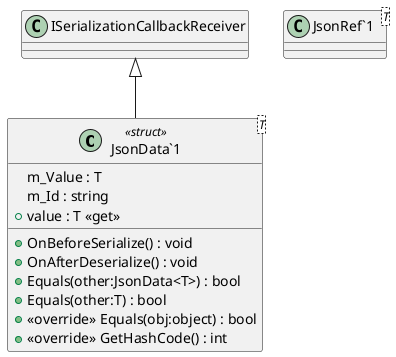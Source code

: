 @startuml
class "JsonData`1"<T> <<struct>> {
    m_Value : T
    m_Id : string
    + value : T <<get>>
    + OnBeforeSerialize() : void
    + OnAfterDeserialize() : void
    + Equals(other:JsonData<T>) : bool
    + Equals(other:T) : bool
    + <<override>> Equals(obj:object) : bool
    + <<override>> GetHashCode() : int
}
class "JsonRef`1"<T> {
}
ISerializationCallbackReceiver <|-- "JsonData`1"
@enduml
